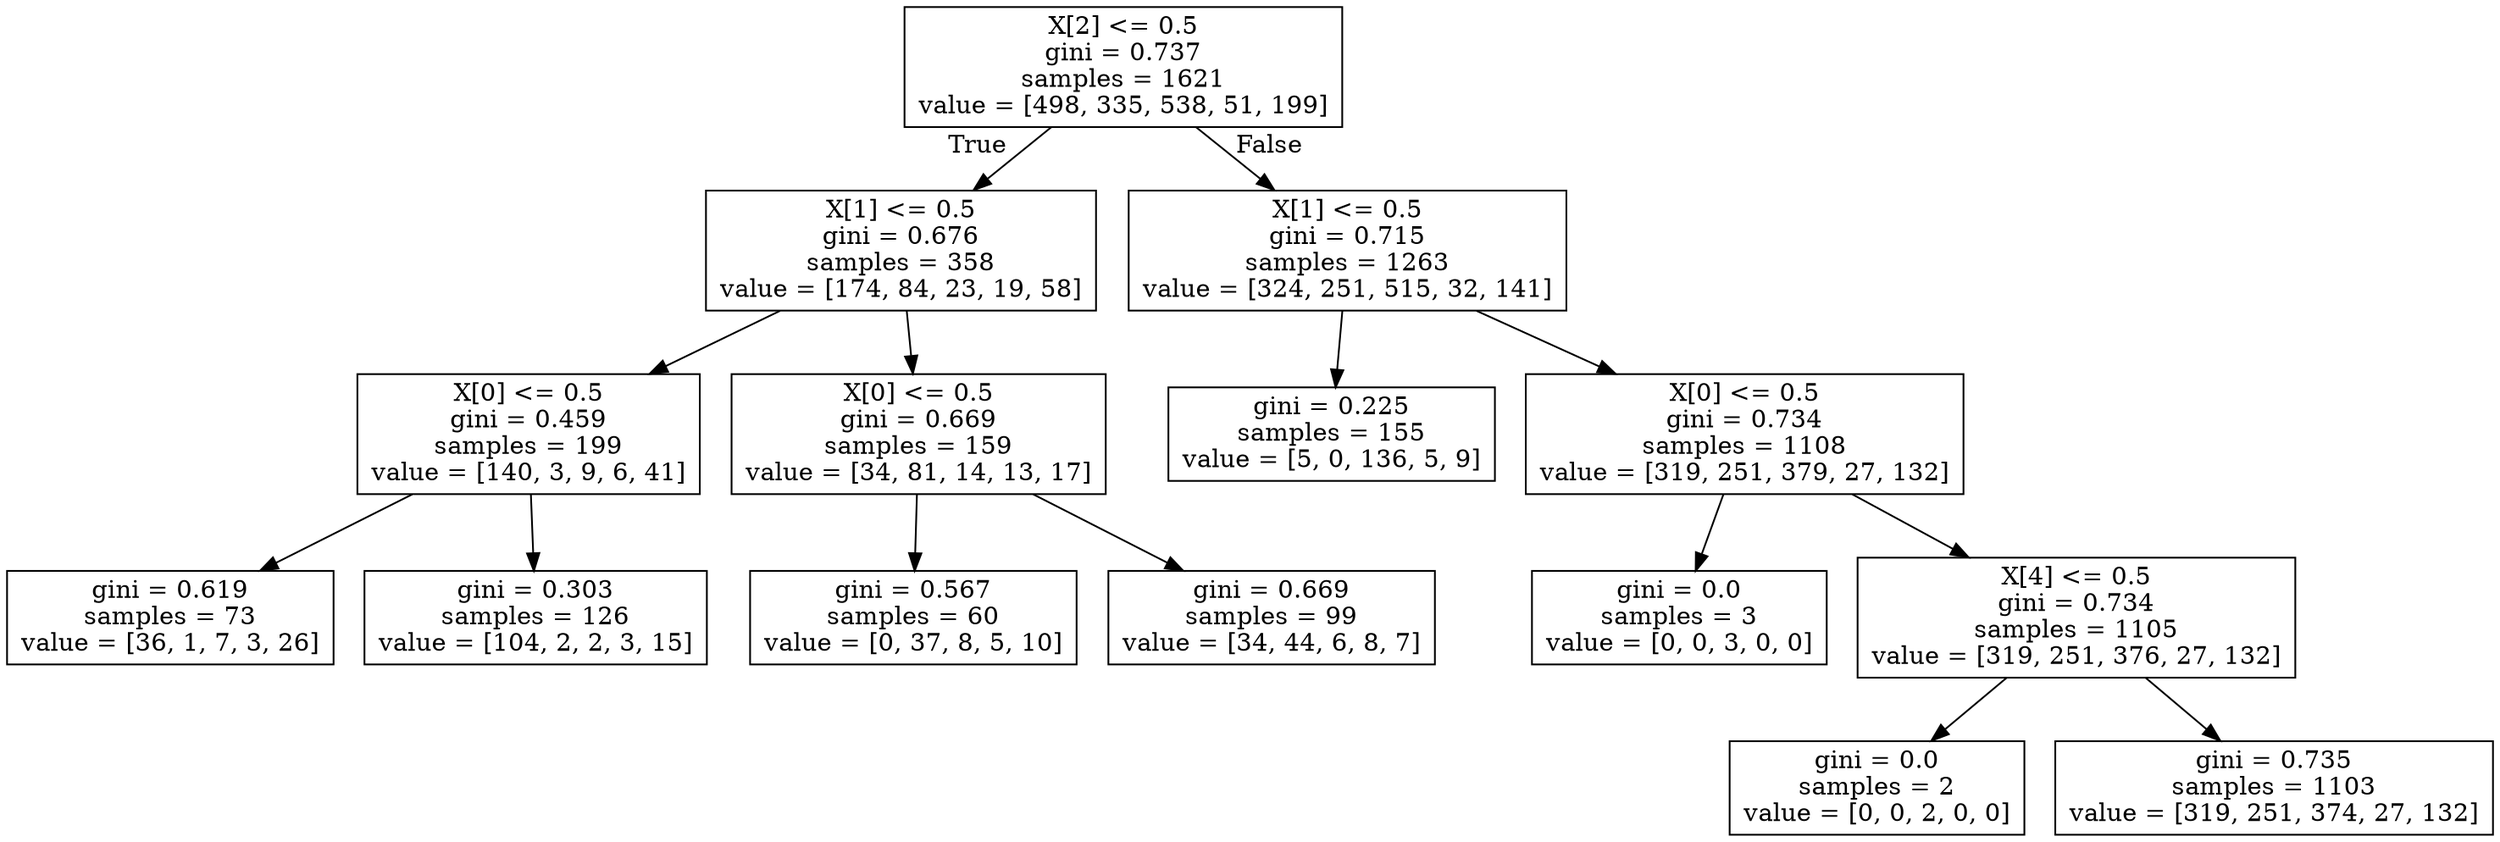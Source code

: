 digraph Tree {
node [shape=box] ;
0 [label="X[2] <= 0.5\ngini = 0.737\nsamples = 1621\nvalue = [498, 335, 538, 51, 199]"] ;
1 [label="X[1] <= 0.5\ngini = 0.676\nsamples = 358\nvalue = [174, 84, 23, 19, 58]"] ;
0 -> 1 [labeldistance=2.5, labelangle=45, headlabel="True"] ;
2 [label="X[0] <= 0.5\ngini = 0.459\nsamples = 199\nvalue = [140, 3, 9, 6, 41]"] ;
1 -> 2 ;
3 [label="gini = 0.619\nsamples = 73\nvalue = [36, 1, 7, 3, 26]"] ;
2 -> 3 ;
4 [label="gini = 0.303\nsamples = 126\nvalue = [104, 2, 2, 3, 15]"] ;
2 -> 4 ;
5 [label="X[0] <= 0.5\ngini = 0.669\nsamples = 159\nvalue = [34, 81, 14, 13, 17]"] ;
1 -> 5 ;
6 [label="gini = 0.567\nsamples = 60\nvalue = [0, 37, 8, 5, 10]"] ;
5 -> 6 ;
7 [label="gini = 0.669\nsamples = 99\nvalue = [34, 44, 6, 8, 7]"] ;
5 -> 7 ;
8 [label="X[1] <= 0.5\ngini = 0.715\nsamples = 1263\nvalue = [324, 251, 515, 32, 141]"] ;
0 -> 8 [labeldistance=2.5, labelangle=-45, headlabel="False"] ;
9 [label="gini = 0.225\nsamples = 155\nvalue = [5, 0, 136, 5, 9]"] ;
8 -> 9 ;
10 [label="X[0] <= 0.5\ngini = 0.734\nsamples = 1108\nvalue = [319, 251, 379, 27, 132]"] ;
8 -> 10 ;
11 [label="gini = 0.0\nsamples = 3\nvalue = [0, 0, 3, 0, 0]"] ;
10 -> 11 ;
12 [label="X[4] <= 0.5\ngini = 0.734\nsamples = 1105\nvalue = [319, 251, 376, 27, 132]"] ;
10 -> 12 ;
13 [label="gini = 0.0\nsamples = 2\nvalue = [0, 0, 2, 0, 0]"] ;
12 -> 13 ;
14 [label="gini = 0.735\nsamples = 1103\nvalue = [319, 251, 374, 27, 132]"] ;
12 -> 14 ;
}
